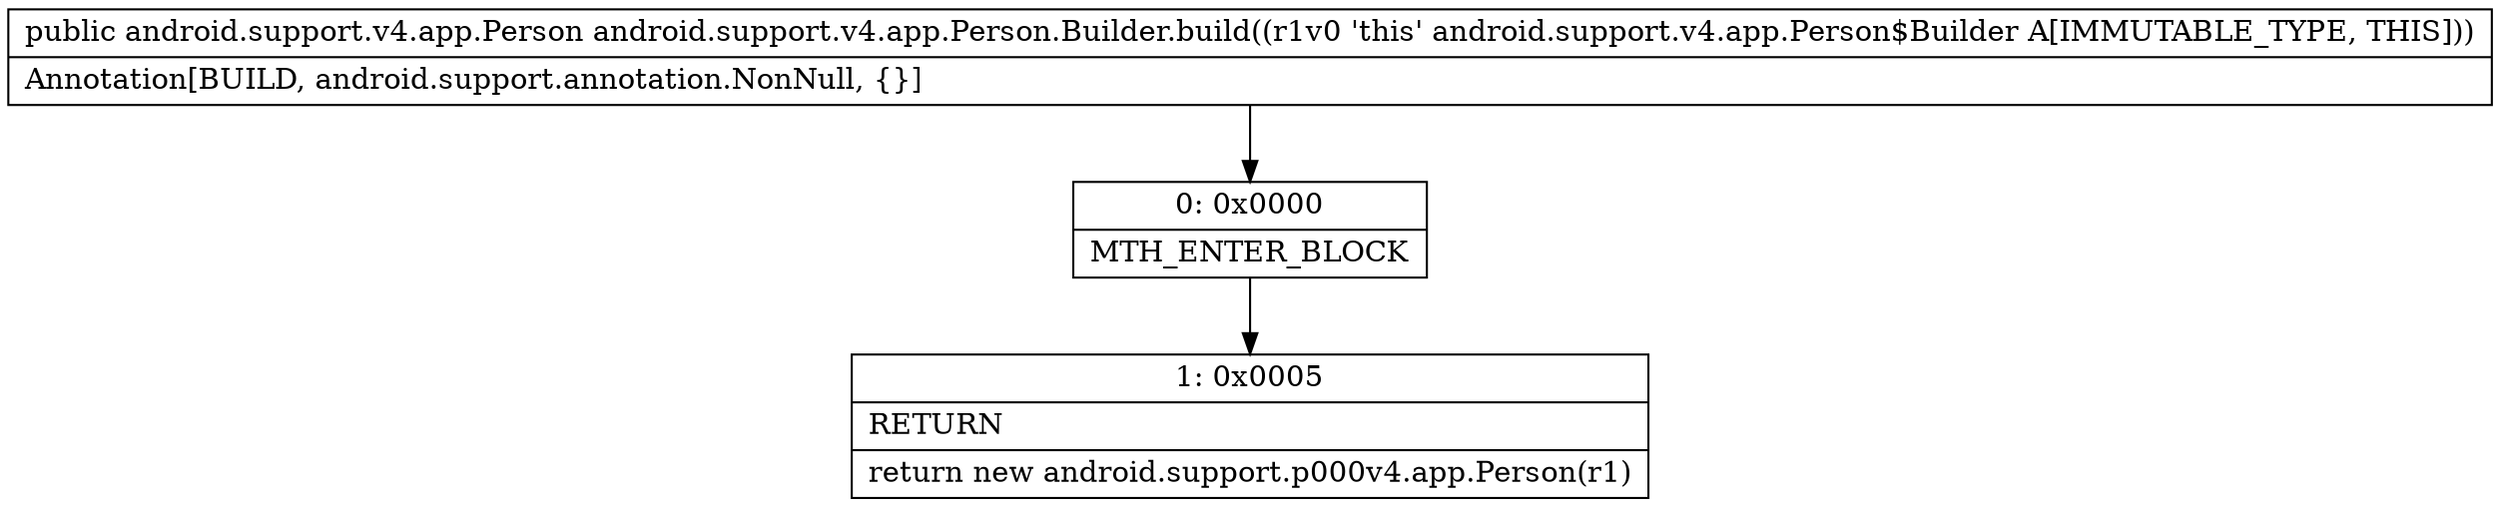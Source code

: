 digraph "CFG forandroid.support.v4.app.Person.Builder.build()Landroid\/support\/v4\/app\/Person;" {
Node_0 [shape=record,label="{0\:\ 0x0000|MTH_ENTER_BLOCK\l}"];
Node_1 [shape=record,label="{1\:\ 0x0005|RETURN\l|return new android.support.p000v4.app.Person(r1)\l}"];
MethodNode[shape=record,label="{public android.support.v4.app.Person android.support.v4.app.Person.Builder.build((r1v0 'this' android.support.v4.app.Person$Builder A[IMMUTABLE_TYPE, THIS]))  | Annotation[BUILD, android.support.annotation.NonNull, \{\}]\l}"];
MethodNode -> Node_0;
Node_0 -> Node_1;
}

